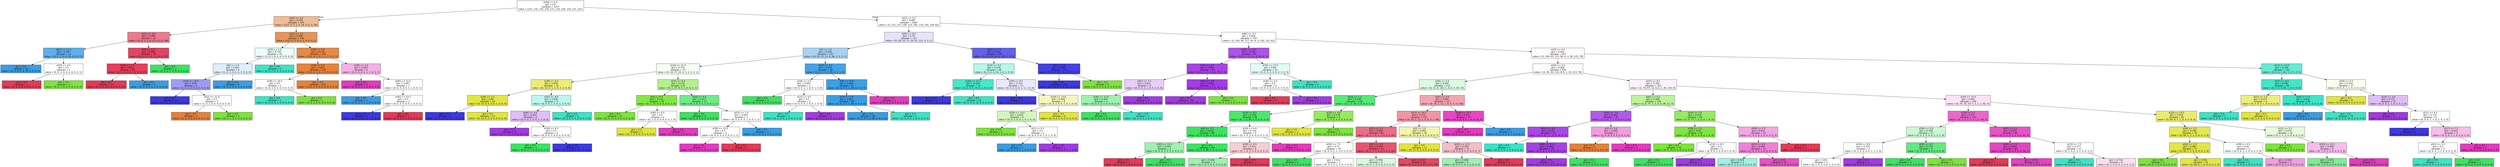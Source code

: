 digraph Tree {
node [shape=box, style="filled", color="black", fontname="helvetica"] ;
edge [fontname="helvetica"] ;
0 [label="x[36] <= 0.5\ngini = 0.9\nsamples = 1257\nvalue = [125, 132, 130, 129, 121, 116, 128, 124, 131, 121]", fillcolor="#ffffff"] ;
1 [label="x[42] <= 5.0\ngini = 0.554\nsamples = 195\nvalue = [123, 0, 3, 1, 6, 16, 4, 0, 3, 39]", fillcolor="#f1bb94"] ;
0 -> 1 [labeldistance=2.5, labelangle=45, headlabel="True"] ;
2 [label="x[21] <= 8.0\ngini = 0.398\nsamples = 51\nvalue = [0, 0, 1, 1, 0, 11, 0, 0, 0, 38]", fillcolor="#ed798e"] ;
1 -> 2 ;
3 [label="x[61] <= 11.5\ngini = 0.292\nsamples = 12\nvalue = [0, 0, 1, 0, 0, 10, 0, 0, 0, 1]", fillcolor="#5dafea"] ;
2 -> 3 ;
4 [label="gini = 0.0\nsamples = 10\nvalue = [0, 0, 0, 0, 0, 10, 0, 0, 0, 0]", fillcolor="#399de5"] ;
3 -> 4 ;
5 [label="x[35] <= 6.5\ngini = 0.5\nsamples = 2\nvalue = [0, 0, 1, 0, 0, 0, 0, 0, 0, 1]", fillcolor="#ffffff"] ;
3 -> 5 ;
6 [label="gini = 0.0\nsamples = 1\nvalue = [0, 0, 0, 0, 0, 0, 0, 0, 0, 1]", fillcolor="#e53958"] ;
5 -> 6 ;
7 [label="gini = 0.0\nsamples = 1\nvalue = [0, 0, 1, 0, 0, 0, 0, 0, 0, 0]", fillcolor="#7be539"] ;
5 -> 7 ;
8 [label="x[9] <= 10.5\ngini = 0.099\nsamples = 39\nvalue = [0, 0, 0, 1, 0, 1, 0, 0, 0, 37]", fillcolor="#e64361"] ;
2 -> 8 ;
9 [label="x[33] <= 1.5\ngini = 0.051\nsamples = 38\nvalue = [0, 0, 0, 0, 0, 1, 0, 0, 0, 37]", fillcolor="#e63e5d"] ;
8 -> 9 ;
10 [label="gini = 0.0\nsamples = 37\nvalue = [0, 0, 0, 0, 0, 0, 0, 0, 0, 37]", fillcolor="#e53958"] ;
9 -> 10 ;
11 [label="gini = 0.0\nsamples = 1\nvalue = [0, 0, 0, 0, 0, 1, 0, 0, 0, 0]", fillcolor="#399de5"] ;
9 -> 11 ;
12 [label="gini = 0.0\nsamples = 1\nvalue = [0, 0, 0, 1, 0, 0, 0, 0, 0, 0]", fillcolor="#39e55e"] ;
8 -> 12 ;
13 [label="x[21] <= 1.0\ngini = 0.266\nsamples = 144\nvalue = [123, 0, 2, 0, 6, 5, 4, 0, 3, 1]", fillcolor="#e99457"] ;
1 -> 13 ;
14 [label="x[29] <= 1.0\ngini = 0.735\nsamples = 14\nvalue = [1, 0, 1, 0, 5, 4, 3, 0, 0, 0]", fillcolor="#ebfcf9"] ;
13 -> 14 ;
15 [label="x[6] <= 1.0\ngini = 0.667\nsamples = 9\nvalue = [1, 0, 1, 0, 0, 4, 3, 0, 0, 0]", fillcolor="#deeffb"] ;
14 -> 15 ;
16 [label="x[50] <= 14.0\ngini = 0.56\nsamples = 5\nvalue = [1, 0, 1, 0, 0, 0, 3, 0, 0, 0]", fillcolor="#9e9cf2"] ;
15 -> 16 ;
17 [label="gini = 0.0\nsamples = 3\nvalue = [0, 0, 0, 0, 0, 0, 3, 0, 0, 0]", fillcolor="#3c39e5"] ;
16 -> 17 ;
18 [label="x[52] <= 11.0\ngini = 0.5\nsamples = 2\nvalue = [1, 0, 1, 0, 0, 0, 0, 0, 0, 0]", fillcolor="#ffffff"] ;
16 -> 18 ;
19 [label="gini = 0.0\nsamples = 1\nvalue = [1, 0, 0, 0, 0, 0, 0, 0, 0, 0]", fillcolor="#e58139"] ;
18 -> 19 ;
20 [label="gini = 0.0\nsamples = 1\nvalue = [0, 0, 1, 0, 0, 0, 0, 0, 0, 0]", fillcolor="#7be539"] ;
18 -> 20 ;
21 [label="gini = 0.0\nsamples = 4\nvalue = [0, 0, 0, 0, 0, 4, 0, 0, 0, 0]", fillcolor="#399de5"] ;
15 -> 21 ;
22 [label="gini = 0.0\nsamples = 5\nvalue = [0, 0, 0, 0, 5, 0, 0, 0, 0, 0]", fillcolor="#39e5c5"] ;
14 -> 22 ;
23 [label="x[28] <= 4.5\ngini = 0.118\nsamples = 130\nvalue = [122, 0, 1, 0, 1, 1, 1, 0, 3, 1]", fillcolor="#e78945"] ;
13 -> 23 ;
24 [label="x[18] <= 2.5\ngini = 0.032\nsamples = 124\nvalue = [122, 0, 1, 0, 1, 0, 0, 0, 0, 0]", fillcolor="#e5833c"] ;
23 -> 24 ;
25 [label="x[29] <= 10.5\ngini = 0.5\nsamples = 2\nvalue = [0, 0, 1, 0, 1, 0, 0, 0, 0, 0]", fillcolor="#ffffff"] ;
24 -> 25 ;
26 [label="gini = 0.0\nsamples = 1\nvalue = [0, 0, 0, 0, 1, 0, 0, 0, 0, 0]", fillcolor="#39e5c5"] ;
25 -> 26 ;
27 [label="gini = 0.0\nsamples = 1\nvalue = [0, 0, 1, 0, 0, 0, 0, 0, 0, 0]", fillcolor="#7be539"] ;
25 -> 27 ;
28 [label="gini = 0.0\nsamples = 122\nvalue = [122, 0, 0, 0, 0, 0, 0, 0, 0, 0]", fillcolor="#e58139"] ;
24 -> 28 ;
29 [label="x[38] <= 1.0\ngini = 0.667\nsamples = 6\nvalue = [0, 0, 0, 0, 0, 1, 1, 0, 3, 1]", fillcolor="#f5b0e6"] ;
23 -> 29 ;
30 [label="gini = 0.0\nsamples = 3\nvalue = [0, 0, 0, 0, 0, 0, 0, 0, 3, 0]", fillcolor="#e539c0"] ;
29 -> 30 ;
31 [label="x[60] <= 12.5\ngini = 0.667\nsamples = 3\nvalue = [0, 0, 0, 0, 0, 1, 1, 0, 0, 1]", fillcolor="#ffffff"] ;
29 -> 31 ;
32 [label="gini = 0.0\nsamples = 1\nvalue = [0, 0, 0, 0, 0, 1, 0, 0, 0, 0]", fillcolor="#399de5"] ;
31 -> 32 ;
33 [label="x[45] <= 13.5\ngini = 0.5\nsamples = 2\nvalue = [0, 0, 0, 0, 0, 0, 1, 0, 0, 1]", fillcolor="#ffffff"] ;
31 -> 33 ;
34 [label="gini = 0.0\nsamples = 1\nvalue = [0, 0, 0, 0, 0, 0, 1, 0, 0, 0]", fillcolor="#3c39e5"] ;
33 -> 34 ;
35 [label="gini = 0.0\nsamples = 1\nvalue = [0, 0, 0, 0, 0, 0, 0, 0, 0, 1]", fillcolor="#e53958"] ;
33 -> 35 ;
36 [label="x[21] <= 0.5\ngini = 0.887\nsamples = 1062\nvalue = [2, 132, 127, 128, 115, 100, 124, 124, 128, 82]", fillcolor="#fffffe"] ;
0 -> 36 [labeldistance=2.5, labelangle=-45, headlabel="False"] ;
37 [label="x[42] <= 8.5\ngini = 0.74\nsamples = 312\nvalue = [0, 28, 33, 11, 20, 91, 121, 4, 3, 1]", fillcolor="#e5e4fb"] ;
36 -> 37 ;
38 [label="x[5] <= 1.5\ngini = 0.656\nsamples = 167\nvalue = [0, 24, 27, 11, 6, 90, 2, 3, 3, 1]", fillcolor="#a6d3f3"] ;
37 -> 38 ;
39 [label="x[10] <= 11.5\ngini = 0.731\nsamples = 73\nvalue = [0, 24, 27, 10, 4, 1, 2, 2, 2, 1]", fillcolor="#f7fdf3"] ;
38 -> 39 ;
40 [label="x[38] <= 0.5\ngini = 0.459\nsamples = 32\nvalue = [0, 23, 0, 1, 4, 0, 2, 2, 0, 0]", fillcolor="#ebed79"] ;
39 -> 40 ;
41 [label="x[28] <= 2.5\ngini = 0.08\nsamples = 24\nvalue = [0, 23, 0, 0, 0, 0, 1, 0, 0, 0]", fillcolor="#e3e642"] ;
40 -> 41 ;
42 [label="gini = 0.0\nsamples = 1\nvalue = [0, 0, 0, 0, 0, 0, 1, 0, 0, 0]", fillcolor="#3c39e5"] ;
41 -> 42 ;
43 [label="gini = 0.0\nsamples = 23\nvalue = [0, 23, 0, 0, 0, 0, 0, 0, 0, 0]", fillcolor="#e2e539"] ;
41 -> 43 ;
44 [label="x[52] <= 8.0\ngini = 0.656\nsamples = 8\nvalue = [0, 0, 0, 1, 4, 0, 1, 2, 0, 0]", fillcolor="#bdf6ec"] ;
40 -> 44 ;
45 [label="x[46] <= 4.0\ngini = 0.625\nsamples = 4\nvalue = [0, 0, 0, 1, 0, 0, 1, 2, 0, 0]", fillcolor="#e0bdf6"] ;
44 -> 45 ;
46 [label="gini = 0.0\nsamples = 2\nvalue = [0, 0, 0, 0, 0, 0, 0, 2, 0, 0]", fillcolor="#a339e5"] ;
45 -> 46 ;
47 [label="x[54] <= 9.5\ngini = 0.5\nsamples = 2\nvalue = [0, 0, 0, 1, 0, 0, 1, 0, 0, 0]", fillcolor="#ffffff"] ;
45 -> 47 ;
48 [label="gini = 0.0\nsamples = 1\nvalue = [0, 0, 0, 1, 0, 0, 0, 0, 0, 0]", fillcolor="#39e55e"] ;
47 -> 48 ;
49 [label="gini = 0.0\nsamples = 1\nvalue = [0, 0, 0, 0, 0, 0, 1, 0, 0, 0]", fillcolor="#3c39e5"] ;
47 -> 49 ;
50 [label="gini = 0.0\nsamples = 4\nvalue = [0, 0, 0, 0, 4, 0, 0, 0, 0, 0]", fillcolor="#39e5c5"] ;
44 -> 50 ;
51 [label="x[37] <= 4.0\ngini = 0.514\nsamples = 41\nvalue = [0, 1, 27, 9, 0, 1, 0, 0, 2, 1]", fillcolor="#b5f090"] ;
39 -> 51 ;
52 [label="x[4] <= 8.5\ngini = 0.131\nsamples = 29\nvalue = [0, 1, 27, 0, 0, 0, 0, 0, 1, 0]", fillcolor="#84e747"] ;
51 -> 52 ;
53 [label="gini = 0.0\nsamples = 27\nvalue = [0, 0, 27, 0, 0, 0, 0, 0, 0, 0]", fillcolor="#7be539"] ;
52 -> 53 ;
54 [label="x[46] <= 0.5\ngini = 0.5\nsamples = 2\nvalue = [0, 1, 0, 0, 0, 0, 0, 0, 1, 0]", fillcolor="#ffffff"] ;
52 -> 54 ;
55 [label="gini = 0.0\nsamples = 1\nvalue = [0, 1, 0, 0, 0, 0, 0, 0, 0, 0]", fillcolor="#e2e539"] ;
54 -> 55 ;
56 [label="gini = 0.0\nsamples = 1\nvalue = [0, 0, 0, 0, 0, 0, 0, 0, 1, 0]", fillcolor="#e539c0"] ;
54 -> 56 ;
57 [label="x[54] <= 9.5\ngini = 0.417\nsamples = 12\nvalue = [0, 0, 0, 9, 0, 1, 0, 0, 1, 1]", fillcolor="#6fec8a"] ;
51 -> 57 ;
58 [label="gini = 0.0\nsamples = 9\nvalue = [0, 0, 0, 9, 0, 0, 0, 0, 0, 0]", fillcolor="#39e55e"] ;
57 -> 58 ;
59 [label="x[33] <= 1.0\ngini = 0.667\nsamples = 3\nvalue = [0, 0, 0, 0, 0, 1, 0, 0, 1, 1]", fillcolor="#ffffff"] ;
57 -> 59 ;
60 [label="x[28] <= 12.5\ngini = 0.5\nsamples = 2\nvalue = [0, 0, 0, 0, 0, 0, 0, 0, 1, 1]", fillcolor="#ffffff"] ;
59 -> 60 ;
61 [label="gini = 0.0\nsamples = 1\nvalue = [0, 0, 0, 0, 0, 0, 0, 0, 1, 0]", fillcolor="#e539c0"] ;
60 -> 61 ;
62 [label="gini = 0.0\nsamples = 1\nvalue = [0, 0, 0, 0, 0, 0, 0, 0, 0, 1]", fillcolor="#e53958"] ;
60 -> 62 ;
63 [label="gini = 0.0\nsamples = 1\nvalue = [0, 0, 0, 0, 0, 1, 0, 0, 0, 0]", fillcolor="#399de5"] ;
59 -> 63 ;
64 [label="x[18] <= 4.5\ngini = 0.103\nsamples = 94\nvalue = [0, 0, 0, 1, 2, 89, 0, 1, 1, 0]", fillcolor="#44a2e6"] ;
38 -> 64 ;
65 [label="x[34] <= 2.5\ngini = 0.667\nsamples = 3\nvalue = [0, 0, 0, 1, 1, 0, 0, 1, 0, 0]", fillcolor="#ffffff"] ;
64 -> 65 ;
66 [label="gini = 0.0\nsamples = 1\nvalue = [0, 0, 0, 1, 0, 0, 0, 0, 0, 0]", fillcolor="#39e55e"] ;
65 -> 66 ;
67 [label="x[15] <= 9.5\ngini = 0.5\nsamples = 2\nvalue = [0, 0, 0, 0, 1, 0, 0, 1, 0, 0]", fillcolor="#ffffff"] ;
65 -> 67 ;
68 [label="gini = 0.0\nsamples = 1\nvalue = [0, 0, 0, 0, 1, 0, 0, 0, 0, 0]", fillcolor="#39e5c5"] ;
67 -> 68 ;
69 [label="gini = 0.0\nsamples = 1\nvalue = [0, 0, 0, 0, 0, 0, 0, 1, 0, 0]", fillcolor="#a339e5"] ;
67 -> 69 ;
70 [label="x[9] <= 15.0\ngini = 0.043\nsamples = 91\nvalue = [0, 0, 0, 0, 1, 89, 0, 0, 1, 0]", fillcolor="#3d9fe6"] ;
64 -> 70 ;
71 [label="x[24] <= 0.5\ngini = 0.022\nsamples = 90\nvalue = [0, 0, 0, 0, 1, 89, 0, 0, 0, 0]", fillcolor="#3b9ee5"] ;
70 -> 71 ;
72 [label="gini = 0.0\nsamples = 89\nvalue = [0, 0, 0, 0, 0, 89, 0, 0, 0, 0]", fillcolor="#399de5"] ;
71 -> 72 ;
73 [label="gini = 0.0\nsamples = 1\nvalue = [0, 0, 0, 0, 1, 0, 0, 0, 0, 0]", fillcolor="#39e5c5"] ;
71 -> 73 ;
74 [label="gini = 0.0\nsamples = 1\nvalue = [0, 0, 0, 0, 0, 0, 0, 0, 1, 0]", fillcolor="#e539c0"] ;
70 -> 74 ;
75 [label="x[54] <= 1.5\ngini = 0.315\nsamples = 145\nvalue = [0, 4, 6, 0, 14, 1, 119, 1, 0, 0]", fillcolor="#6360ea"] ;
37 -> 75 ;
76 [label="x[10] <= 4.5\ngini = 0.676\nsamples = 28\nvalue = [0, 4, 2, 0, 14, 1, 6, 1, 0, 0]", fillcolor="#b7f6ea"] ;
75 -> 76 ;
77 [label="x[34] <= 11.5\ngini = 0.124\nsamples = 15\nvalue = [0, 0, 0, 0, 14, 0, 1, 0, 0, 0]", fillcolor="#47e7c9"] ;
76 -> 77 ;
78 [label="gini = 0.0\nsamples = 1\nvalue = [0, 0, 0, 0, 0, 0, 1, 0, 0, 0]", fillcolor="#3c39e5"] ;
77 -> 78 ;
79 [label="gini = 0.0\nsamples = 14\nvalue = [0, 0, 0, 0, 14, 0, 0, 0, 0, 0]", fillcolor="#39e5c5"] ;
77 -> 79 ;
80 [label="x[28] <= 9.5\ngini = 0.722\nsamples = 13\nvalue = [0, 4, 2, 0, 0, 1, 5, 1, 0, 0]", fillcolor="#e9e9fc"] ;
76 -> 80 ;
81 [label="gini = 0.0\nsamples = 5\nvalue = [0, 0, 0, 0, 0, 0, 5, 0, 0, 0]", fillcolor="#3c39e5"] ;
80 -> 81 ;
82 [label="x[19] <= 13.0\ngini = 0.656\nsamples = 8\nvalue = [0, 4, 2, 0, 0, 1, 0, 1, 0, 0]", fillcolor="#f5f6bd"] ;
80 -> 82 ;
83 [label="x[28] <= 13.0\ngini = 0.625\nsamples = 4\nvalue = [0, 0, 2, 0, 0, 1, 0, 1, 0, 0]", fillcolor="#d3f6bd"] ;
82 -> 83 ;
84 [label="gini = 0.0\nsamples = 2\nvalue = [0, 0, 2, 0, 0, 0, 0, 0, 0, 0]", fillcolor="#7be539"] ;
83 -> 84 ;
85 [label="x[1] <= 0.5\ngini = 0.5\nsamples = 2\nvalue = [0, 0, 0, 0, 0, 1, 0, 1, 0, 0]", fillcolor="#ffffff"] ;
83 -> 85 ;
86 [label="gini = 0.0\nsamples = 1\nvalue = [0, 0, 0, 0, 0, 1, 0, 0, 0, 0]", fillcolor="#399de5"] ;
85 -> 86 ;
87 [label="gini = 0.0\nsamples = 1\nvalue = [0, 0, 0, 0, 0, 0, 0, 1, 0, 0]", fillcolor="#a339e5"] ;
85 -> 87 ;
88 [label="gini = 0.0\nsamples = 4\nvalue = [0, 4, 0, 0, 0, 0, 0, 0, 0, 0]", fillcolor="#e2e539"] ;
82 -> 88 ;
89 [label="x[9] <= 3.0\ngini = 0.066\nsamples = 117\nvalue = [0, 0, 4, 0, 0, 0, 113, 0, 0, 0]", fillcolor="#4340e6"] ;
75 -> 89 ;
90 [label="gini = 0.0\nsamples = 113\nvalue = [0, 0, 0, 0, 0, 0, 113, 0, 0, 0]", fillcolor="#3c39e5"] ;
89 -> 90 ;
91 [label="gini = 0.0\nsamples = 4\nvalue = [0, 0, 4, 0, 0, 0, 0, 0, 0, 0]", fillcolor="#7be539"] ;
89 -> 91 ;
92 [label="x[60] <= 2.5\ngini = 0.859\nsamples = 750\nvalue = [2, 104, 94, 117, 95, 9, 3, 120, 125, 81]", fillcolor="#fffdfe"] ;
36 -> 92 ;
93 [label="x[26] <= 14.5\ngini = 0.218\nsamples = 93\nvalue = [0, 0, 1, 2, 5, 0, 0, 82, 0, 3]", fillcolor="#ae52e8"] ;
92 -> 93 ;
94 [label="x[37] <= 0.5\ngini = 0.093\nsamples = 83\nvalue = [0, 0, 1, 2, 1, 0, 0, 79, 0, 0]", fillcolor="#a843e6"] ;
93 -> 94 ;
95 [label="x[42] <= 1.5\ngini = 0.611\nsamples = 6\nvalue = [0, 0, 0, 2, 1, 0, 0, 3, 0, 0]", fillcolor="#e8cef8"] ;
94 -> 95 ;
96 [label="x[36] <= 13.0\ngini = 0.444\nsamples = 3\nvalue = [0, 0, 0, 2, 1, 0, 0, 0, 0, 0]", fillcolor="#9cf2ae"] ;
95 -> 96 ;
97 [label="gini = 0.0\nsamples = 2\nvalue = [0, 0, 0, 2, 0, 0, 0, 0, 0, 0]", fillcolor="#39e55e"] ;
96 -> 97 ;
98 [label="gini = 0.0\nsamples = 1\nvalue = [0, 0, 0, 0, 1, 0, 0, 0, 0, 0]", fillcolor="#39e5c5"] ;
96 -> 98 ;
99 [label="gini = 0.0\nsamples = 3\nvalue = [0, 0, 0, 0, 0, 0, 0, 3, 0, 0]", fillcolor="#a339e5"] ;
95 -> 99 ;
100 [label="x[55] <= 2.0\ngini = 0.026\nsamples = 77\nvalue = [0, 0, 1, 0, 0, 0, 0, 76, 0, 0]", fillcolor="#a43ce5"] ;
94 -> 100 ;
101 [label="gini = 0.0\nsamples = 76\nvalue = [0, 0, 0, 0, 0, 0, 0, 76, 0, 0]", fillcolor="#a339e5"] ;
100 -> 101 ;
102 [label="gini = 0.0\nsamples = 1\nvalue = [0, 0, 1, 0, 0, 0, 0, 0, 0, 0]", fillcolor="#7be539"] ;
100 -> 102 ;
103 [label="x[35] <= 13.0\ngini = 0.66\nsamples = 10\nvalue = [0, 0, 0, 0, 4, 0, 0, 3, 0, 3]", fillcolor="#e3fbf7"] ;
93 -> 103 ;
104 [label="x[30] <= 2.0\ngini = 0.5\nsamples = 6\nvalue = [0, 0, 0, 0, 0, 0, 0, 3, 0, 3]", fillcolor="#ffffff"] ;
103 -> 104 ;
105 [label="gini = 0.0\nsamples = 3\nvalue = [0, 0, 0, 0, 0, 0, 0, 0, 0, 3]", fillcolor="#e53958"] ;
104 -> 105 ;
106 [label="gini = 0.0\nsamples = 3\nvalue = [0, 0, 0, 0, 0, 0, 0, 3, 0, 0]", fillcolor="#a339e5"] ;
104 -> 106 ;
107 [label="gini = 0.0\nsamples = 4\nvalue = [0, 0, 0, 0, 4, 0, 0, 0, 0, 0]", fillcolor="#39e5c5"] ;
103 -> 107 ;
108 [label="x[33] <= 4.5\ngini = 0.852\nsamples = 657\nvalue = [2, 104, 93, 115, 90, 9, 3, 38, 125, 78]", fillcolor="#fffbfe"] ;
92 -> 108 ;
109 [label="x[43] <= 2.5\ngini = 0.828\nsamples = 556\nvalue = [2, 95, 93, 114, 9, 8, 1, 33, 123, 78]", fillcolor="#fefbfe"] ;
108 -> 109 ;
110 [label="x[26] <= 3.5\ngini = 0.691\nsamples = 231\nvalue = [0, 21, 6, 102, 1, 6, 0, 3, 20, 72]", fillcolor="#dafae1"] ;
109 -> 110 ;
111 [label="x[63] <= 1.5\ngini = 0.246\nsamples = 104\nvalue = [0, 2, 5, 90, 0, 0, 0, 0, 3, 4]", fillcolor="#55e975"] ;
110 -> 111 ;
112 [label="x[19] <= 8.5\ngini = 0.154\nsamples = 98\nvalue = [0, 1, 0, 90, 0, 0, 0, 0, 3, 4]", fillcolor="#4ae76c"] ;
111 -> 112 ;
113 [label="x[4] <= 7.5\ngini = 0.022\nsamples = 89\nvalue = [0, 0, 0, 88, 0, 0, 0, 0, 0, 1]", fillcolor="#3be560"] ;
112 -> 113 ;
114 [label="x[45] <= 11.0\ngini = 0.444\nsamples = 3\nvalue = [0, 0, 0, 2, 0, 0, 0, 0, 0, 1]", fillcolor="#9cf2ae"] ;
113 -> 114 ;
115 [label="gini = 0.0\nsamples = 1\nvalue = [0, 0, 0, 0, 0, 0, 0, 0, 0, 1]", fillcolor="#e53958"] ;
114 -> 115 ;
116 [label="gini = 0.0\nsamples = 2\nvalue = [0, 0, 0, 2, 0, 0, 0, 0, 0, 0]", fillcolor="#39e55e"] ;
114 -> 116 ;
117 [label="gini = 0.0\nsamples = 86\nvalue = [0, 0, 0, 86, 0, 0, 0, 0, 0, 0]", fillcolor="#39e55e"] ;
113 -> 117 ;
118 [label="x[34] <= 4.0\ngini = 0.716\nsamples = 9\nvalue = [0, 1, 0, 2, 0, 0, 0, 0, 3, 3]", fillcolor="#ffffff"] ;
112 -> 118 ;
119 [label="x[30] <= 0.5\ngini = 0.611\nsamples = 6\nvalue = [0, 1, 0, 2, 0, 0, 0, 0, 0, 3]", fillcolor="#f8ced5"] ;
118 -> 119 ;
120 [label="gini = 0.444\nsamples = 3\nvalue = [0, 1, 0, 2, 0, 0, 0, 0, 0, 0]", fillcolor="#9cf2ae"] ;
119 -> 120 ;
121 [label="gini = 0.0\nsamples = 3\nvalue = [0, 0, 0, 0, 0, 0, 0, 0, 0, 3]", fillcolor="#e53958"] ;
119 -> 121 ;
122 [label="gini = 0.0\nsamples = 3\nvalue = [0, 0, 0, 0, 0, 0, 0, 0, 3, 0]", fillcolor="#e539c0"] ;
118 -> 122 ;
123 [label="x[10] <= 3.0\ngini = 0.278\nsamples = 6\nvalue = [0, 1, 5, 0, 0, 0, 0, 0, 0, 0]", fillcolor="#95ea61"] ;
111 -> 123 ;
124 [label="gini = 0.0\nsamples = 1\nvalue = [0, 1, 0, 0, 0, 0, 0, 0, 0, 0]", fillcolor="#e2e539"] ;
123 -> 124 ;
125 [label="gini = 0.0\nsamples = 5\nvalue = [0, 0, 5, 0, 0, 0, 0, 0, 0, 0]", fillcolor="#7be539"] ;
123 -> 125 ;
126 [label="x[42] <= 9.0\ngini = 0.661\nsamples = 127\nvalue = [0, 19, 1, 12, 1, 6, 0, 3, 17, 68]", fillcolor="#f3a5b3"] ;
110 -> 126 ;
127 [label="x[12] <= 14.5\ngini = 0.573\nsamples = 110\nvalue = [0, 19, 1, 12, 1, 5, 0, 3, 1, 68]", fillcolor="#f194a5"] ;
126 -> 127 ;
128 [label="x[21] <= 7.5\ngini = 0.405\nsamples = 80\nvalue = [0, 2, 1, 8, 1, 3, 0, 3, 1, 61]", fillcolor="#ec6d84"] ;
127 -> 128 ;
129 [label="x[26] <= 7.5\ngini = 0.72\nsamples = 10\nvalue = [0, 0, 0, 3, 1, 3, 0, 3, 0, 0]", fillcolor="#ffffff"] ;
128 -> 129 ;
130 [label="gini = 0.0\nsamples = 3\nvalue = [0, 0, 0, 3, 0, 0, 0, 0, 0, 0]", fillcolor="#39e55e"] ;
129 -> 130 ;
131 [label="gini = 0.612\nsamples = 7\nvalue = [0, 0, 0, 0, 1, 3, 0, 3, 0, 0]", fillcolor="#ffffff"] ;
129 -> 131 ;
132 [label="x[27] <= 3.5\ngini = 0.234\nsamples = 70\nvalue = [0, 2, 1, 5, 0, 0, 0, 0, 1, 61]", fillcolor="#e9546f"] ;
128 -> 132 ;
133 [label="gini = 0.594\nsamples = 8\nvalue = [0, 0, 1, 4, 0, 0, 0, 0, 0, 3]", fillcolor="#d7fadf"] ;
132 -> 133 ;
134 [label="gini = 0.123\nsamples = 62\nvalue = [0, 2, 0, 1, 0, 0, 0, 0, 1, 58]", fillcolor="#e74663"] ;
132 -> 134 ;
135 [label="x[2] <= 1.0\ngini = 0.602\nsamples = 30\nvalue = [0, 17, 0, 4, 0, 2, 0, 0, 0, 7]", fillcolor="#f2f4a9"] ;
127 -> 135 ;
136 [label="gini = 0.0\nsamples = 17\nvalue = [0, 17, 0, 0, 0, 0, 0, 0, 0, 0]", fillcolor="#e2e539"] ;
135 -> 136 ;
137 [label="x[29] <= 11.0\ngini = 0.592\nsamples = 13\nvalue = [0, 0, 0, 4, 0, 2, 0, 0, 0, 7]", fillcolor="#f6bdc7"] ;
135 -> 137 ;
138 [label="gini = 0.444\nsamples = 6\nvalue = [0, 0, 0, 4, 0, 2, 0, 0, 0, 0]", fillcolor="#9cf2ae"] ;
137 -> 138 ;
139 [label="gini = 0.0\nsamples = 7\nvalue = [0, 0, 0, 0, 0, 0, 0, 0, 0, 7]", fillcolor="#e53958"] ;
137 -> 139 ;
140 [label="x[18] <= 15.5\ngini = 0.111\nsamples = 17\nvalue = [0, 0, 0, 0, 0, 1, 0, 0, 16, 0]", fillcolor="#e745c4"] ;
126 -> 140 ;
141 [label="gini = 0.0\nsamples = 16\nvalue = [0, 0, 0, 0, 0, 0, 0, 0, 16, 0]", fillcolor="#e539c0"] ;
140 -> 141 ;
142 [label="gini = 0.0\nsamples = 1\nvalue = [0, 0, 0, 0, 0, 1, 0, 0, 0, 0]", fillcolor="#399de5"] ;
140 -> 142 ;
143 [label="x[27] <= 9.5\ngini = 0.765\nsamples = 325\nvalue = [2, 74, 87, 12, 8, 2, 1, 30, 103, 6]", fillcolor="#fdf2fb"] ;
109 -> 143 ;
144 [label="x[61] <= 0.5\ngini = 0.568\nsamples = 126\nvalue = [2, 0, 77, 2, 3, 0, 0, 28, 11, 3]", fillcolor="#bdf29c"] ;
143 -> 144 ;
145 [label="x[50] <= 7.0\ngini = 0.281\nsamples = 32\nvalue = [1, 0, 0, 1, 1, 0, 0, 27, 2, 0]", fillcolor="#b25ae9"] ;
144 -> 145 ;
146 [label="x[13] <= 4.0\ngini = 0.131\nsamples = 29\nvalue = [0, 0, 0, 1, 1, 0, 0, 27, 0, 0]", fillcolor="#aa47e7"] ;
145 -> 146 ;
147 [label="gini = 0.0\nsamples = 1\nvalue = [0, 0, 0, 0, 1, 0, 0, 0, 0, 0]", fillcolor="#39e5c5"] ;
146 -> 147 ;
148 [label="x[60] <= 11.0\ngini = 0.069\nsamples = 28\nvalue = [0, 0, 0, 1, 0, 0, 0, 27, 0, 0]", fillcolor="#a640e6"] ;
146 -> 148 ;
149 [label="gini = 0.0\nsamples = 27\nvalue = [0, 0, 0, 0, 0, 0, 0, 27, 0, 0]", fillcolor="#a339e5"] ;
148 -> 149 ;
150 [label="gini = 0.0\nsamples = 1\nvalue = [0, 0, 0, 1, 0, 0, 0, 0, 0, 0]", fillcolor="#39e55e"] ;
148 -> 150 ;
151 [label="x[5] <= 5.0\ngini = 0.444\nsamples = 3\nvalue = [1, 0, 0, 0, 0, 0, 0, 0, 2, 0]", fillcolor="#f29ce0"] ;
145 -> 151 ;
152 [label="gini = 0.0\nsamples = 1\nvalue = [1, 0, 0, 0, 0, 0, 0, 0, 0, 0]", fillcolor="#e58139"] ;
151 -> 152 ;
153 [label="gini = 0.0\nsamples = 2\nvalue = [0, 0, 0, 0, 0, 0, 0, 0, 2, 0]", fillcolor="#e539c0"] ;
151 -> 153 ;
154 [label="x[26] <= 7.0\ngini = 0.318\nsamples = 94\nvalue = [1, 0, 77, 1, 2, 0, 0, 1, 9, 3]", fillcolor="#95ea61"] ;
144 -> 154 ;
155 [label="x[38] <= 1.5\ngini = 0.05\nsamples = 78\nvalue = [0, 0, 76, 1, 0, 0, 0, 1, 0, 0]", fillcolor="#7ee63e"] ;
154 -> 155 ;
156 [label="gini = 0.0\nsamples = 76\nvalue = [0, 0, 76, 0, 0, 0, 0, 0, 0, 0]", fillcolor="#7be539"] ;
155 -> 156 ;
157 [label="x[15] <= 0.5\ngini = 0.5\nsamples = 2\nvalue = [0, 0, 0, 1, 0, 0, 0, 1, 0, 0]", fillcolor="#ffffff"] ;
155 -> 157 ;
158 [label="gini = 0.0\nsamples = 1\nvalue = [0, 0, 0, 1, 0, 0, 0, 0, 0, 0]", fillcolor="#39e55e"] ;
157 -> 158 ;
159 [label="gini = 0.0\nsamples = 1\nvalue = [0, 0, 0, 0, 0, 0, 0, 1, 0, 0]", fillcolor="#a339e5"] ;
157 -> 159 ;
160 [label="x[58] <= 7.5\ngini = 0.625\nsamples = 16\nvalue = [1, 0, 1, 0, 2, 0, 0, 0, 9, 3]", fillcolor="#f3a4e2"] ;
154 -> 160 ;
161 [label="x[21] <= 6.5\ngini = 0.485\nsamples = 13\nvalue = [1, 0, 1, 0, 2, 0, 0, 0, 9, 0]", fillcolor="#ee81d7"] ;
160 -> 161 ;
162 [label="gini = 0.444\nsamples = 3\nvalue = [0, 0, 1, 0, 2, 0, 0, 0, 0, 0]", fillcolor="#9cf2e2"] ;
161 -> 162 ;
163 [label="gini = 0.18\nsamples = 10\nvalue = [1, 0, 0, 0, 0, 0, 0, 0, 9, 0]", fillcolor="#e84fc7"] ;
161 -> 163 ;
164 [label="gini = 0.0\nsamples = 3\nvalue = [0, 0, 0, 0, 0, 0, 0, 0, 0, 3]", fillcolor="#e53958"] ;
160 -> 164 ;
165 [label="x[20] <= 15.5\ngini = 0.642\nsamples = 199\nvalue = [0, 74, 10, 10, 5, 2, 1, 2, 92, 3]", fillcolor="#fbe2f6"] ;
143 -> 165 ;
166 [label="x[18] <= 2.5\ngini = 0.377\nsamples = 107\nvalue = [0, 5, 2, 5, 3, 2, 1, 2, 84, 3]", fillcolor="#eb66ce"] ;
165 -> 166 ;
167 [label="x[58] <= 5.0\ngini = 0.769\nsamples = 13\nvalue = [0, 2, 1, 5, 0, 0, 1, 2, 2, 0]", fillcolor="#c9f8d3"] ;
166 -> 167 ;
168 [label="x[14] <= 9.0\ngini = 0.735\nsamples = 7\nvalue = [0, 2, 0, 0, 0, 0, 1, 2, 2, 0]", fillcolor="#ffffff"] ;
167 -> 168 ;
169 [label="gini = 0.64\nsamples = 5\nvalue = [0, 2, 0, 0, 0, 0, 1, 0, 2, 0]", fillcolor="#ffffff"] ;
168 -> 169 ;
170 [label="gini = 0.0\nsamples = 2\nvalue = [0, 0, 0, 0, 0, 0, 0, 2, 0, 0]", fillcolor="#a339e5"] ;
168 -> 170 ;
171 [label="x[49] <= 6.5\ngini = 0.278\nsamples = 6\nvalue = [0, 0, 1, 5, 0, 0, 0, 0, 0, 0]", fillcolor="#61ea7e"] ;
167 -> 171 ;
172 [label="gini = 0.0\nsamples = 5\nvalue = [0, 0, 0, 5, 0, 0, 0, 0, 0, 0]", fillcolor="#39e55e"] ;
171 -> 172 ;
173 [label="gini = 0.0\nsamples = 1\nvalue = [0, 0, 1, 0, 0, 0, 0, 0, 0, 0]", fillcolor="#7be539"] ;
171 -> 173 ;
174 [label="x[25] <= 3.5\ngini = 0.235\nsamples = 94\nvalue = [0, 3, 1, 0, 3, 2, 0, 0, 82, 3]", fillcolor="#e853c8"] ;
166 -> 174 ;
175 [label="x[36] <= 1.5\ngini = 0.093\nsamples = 83\nvalue = [0, 2, 1, 0, 0, 0, 0, 0, 79, 1]", fillcolor="#e643c3"] ;
174 -> 175 ;
176 [label="gini = 0.0\nsamples = 1\nvalue = [0, 0, 0, 0, 0, 0, 0, 0, 0, 1]", fillcolor="#e53958"] ;
175 -> 176 ;
177 [label="gini = 0.071\nsamples = 82\nvalue = [0, 2, 1, 0, 0, 0, 0, 0, 79, 0]", fillcolor="#e640c2"] ;
175 -> 177 ;
178 [label="x[13] <= 7.5\ngini = 0.777\nsamples = 11\nvalue = [0, 1, 0, 0, 3, 2, 0, 0, 3, 2]", fillcolor="#ffffff"] ;
174 -> 178 ;
179 [label="gini = 0.0\nsamples = 3\nvalue = [0, 0, 0, 0, 3, 0, 0, 0, 0, 0]", fillcolor="#39e5c5"] ;
178 -> 179 ;
180 [label="gini = 0.719\nsamples = 8\nvalue = [0, 1, 0, 0, 0, 2, 0, 0, 3, 2]", fillcolor="#fbdef4"] ;
178 -> 180 ;
181 [label="x[10] <= 13.5\ngini = 0.419\nsamples = 92\nvalue = [0, 69, 8, 5, 2, 0, 0, 0, 8, 0]", fillcolor="#eaec6f"] ;
165 -> 181 ;
182 [label="x[46] <= 1.5\ngini = 0.196\nsamples = 76\nvalue = [0, 68, 1, 2, 2, 0, 0, 0, 3, 0]", fillcolor="#e5e84f"] ;
181 -> 182 ;
183 [label="x[44] <= 1.5\ngini = 0.082\nsamples = 71\nvalue = [0, 68, 1, 1, 0, 0, 0, 0, 1, 0]", fillcolor="#e3e641"] ;
182 -> 183 ;
184 [label="gini = 0.0\nsamples = 1\nvalue = [0, 0, 1, 0, 0, 0, 0, 0, 0, 0]", fillcolor="#7be539"] ;
183 -> 184 ;
185 [label="gini = 0.056\nsamples = 70\nvalue = [0, 68, 0, 1, 0, 0, 0, 0, 1, 0]", fillcolor="#e3e63f"] ;
183 -> 185 ;
186 [label="x[58] <= 0.5\ngini = 0.64\nsamples = 5\nvalue = [0, 0, 0, 1, 2, 0, 0, 0, 2, 0]", fillcolor="#ffffff"] ;
182 -> 186 ;
187 [label="gini = 0.0\nsamples = 2\nvalue = [0, 0, 0, 0, 2, 0, 0, 0, 0, 0]", fillcolor="#39e5c5"] ;
186 -> 187 ;
188 [label="gini = 0.444\nsamples = 3\nvalue = [0, 0, 0, 1, 0, 0, 0, 0, 2, 0]", fillcolor="#f29ce0"] ;
186 -> 188 ;
189 [label="x[21] <= 5.5\ngini = 0.672\nsamples = 16\nvalue = [0, 1, 7, 3, 0, 0, 0, 0, 5, 0]", fillcolor="#e7fadb"] ;
181 -> 189 ;
190 [label="gini = 0.0\nsamples = 7\nvalue = [0, 0, 7, 0, 0, 0, 0, 0, 0, 0]", fillcolor="#7be539"] ;
189 -> 190 ;
191 [label="x[50] <= 12.5\ngini = 0.568\nsamples = 9\nvalue = [0, 1, 0, 3, 0, 0, 0, 0, 5, 0]", fillcolor="#f6bdea"] ;
189 -> 191 ;
192 [label="gini = 0.375\nsamples = 4\nvalue = [0, 1, 0, 3, 0, 0, 0, 0, 0, 0]", fillcolor="#7bee94"] ;
191 -> 192 ;
193 [label="gini = 0.0\nsamples = 5\nvalue = [0, 0, 0, 0, 0, 0, 0, 0, 5, 0]", fillcolor="#e539c0"] ;
191 -> 193 ;
194 [label="x[13] <= 13.5\ngini = 0.345\nsamples = 101\nvalue = [0, 9, 0, 1, 81, 1, 2, 5, 2, 0]", fillcolor="#64ebd2"] ;
108 -> 194 ;
195 [label="x[37] <= 6.5\ngini = 0.092\nsamples = 84\nvalue = [0, 3, 0, 0, 80, 1, 0, 0, 0, 0]", fillcolor="#43e6c8"] ;
194 -> 195 ;
196 [label="x[51] <= 1.0\ngini = 0.375\nsamples = 4\nvalue = [0, 3, 0, 0, 1, 0, 0, 0, 0, 0]", fillcolor="#ecee7b"] ;
195 -> 196 ;
197 [label="gini = 0.0\nsamples = 1\nvalue = [0, 0, 0, 0, 1, 0, 0, 0, 0, 0]", fillcolor="#39e5c5"] ;
196 -> 197 ;
198 [label="gini = 0.0\nsamples = 3\nvalue = [0, 3, 0, 0, 0, 0, 0, 0, 0, 0]", fillcolor="#e2e539"] ;
196 -> 198 ;
199 [label="x[36] <= 2.5\ngini = 0.025\nsamples = 80\nvalue = [0, 0, 0, 0, 79, 1, 0, 0, 0, 0]", fillcolor="#3ce5c6"] ;
195 -> 199 ;
200 [label="gini = 0.0\nsamples = 1\nvalue = [0, 0, 0, 0, 0, 1, 0, 0, 0, 0]", fillcolor="#399de5"] ;
199 -> 200 ;
201 [label="gini = 0.0\nsamples = 79\nvalue = [0, 0, 0, 0, 79, 0, 0, 0, 0, 0]", fillcolor="#39e5c5"] ;
199 -> 201 ;
202 [label="x[59] <= 5.5\ngini = 0.754\nsamples = 17\nvalue = [0, 6, 0, 1, 1, 0, 2, 5, 2, 0]", fillcolor="#fdfdee"] ;
194 -> 202 ;
203 [label="gini = 0.0\nsamples = 6\nvalue = [0, 6, 0, 0, 0, 0, 0, 0, 0, 0]", fillcolor="#e2e539"] ;
202 -> 203 ;
204 [label="x[19] <= 2.0\ngini = 0.711\nsamples = 11\nvalue = [0, 0, 0, 1, 1, 0, 2, 5, 2, 0]", fillcolor="#e0bdf6"] ;
202 -> 204 ;
205 [label="gini = 0.0\nsamples = 5\nvalue = [0, 0, 0, 0, 0, 0, 0, 5, 0, 0]", fillcolor="#a339e5"] ;
204 -> 205 ;
206 [label="x[21] <= 9.5\ngini = 0.722\nsamples = 6\nvalue = [0, 0, 0, 1, 1, 0, 2, 0, 2, 0]", fillcolor="#ffffff"] ;
204 -> 206 ;
207 [label="gini = 0.0\nsamples = 2\nvalue = [0, 0, 0, 0, 0, 0, 2, 0, 0, 0]", fillcolor="#3c39e5"] ;
206 -> 207 ;
208 [label="x[27] <= 7.5\ngini = 0.625\nsamples = 4\nvalue = [0, 0, 0, 1, 1, 0, 0, 0, 2, 0]", fillcolor="#f6bdea"] ;
206 -> 208 ;
209 [label="x[41] <= 2.5\ngini = 0.5\nsamples = 2\nvalue = [0, 0, 0, 1, 1, 0, 0, 0, 0, 0]", fillcolor="#ffffff"] ;
208 -> 209 ;
210 [label="gini = 0.0\nsamples = 1\nvalue = [0, 0, 0, 0, 1, 0, 0, 0, 0, 0]", fillcolor="#39e5c5"] ;
209 -> 210 ;
211 [label="gini = 0.0\nsamples = 1\nvalue = [0, 0, 0, 1, 0, 0, 0, 0, 0, 0]", fillcolor="#39e55e"] ;
209 -> 211 ;
212 [label="gini = 0.0\nsamples = 2\nvalue = [0, 0, 0, 0, 0, 0, 0, 0, 2, 0]", fillcolor="#e539c0"] ;
208 -> 212 ;
}